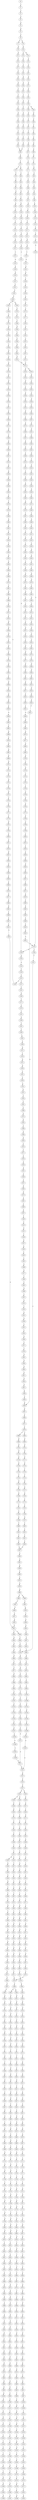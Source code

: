 strict digraph  {
	S0 -> S1 [ label = T ];
	S1 -> S2 [ label = T ];
	S2 -> S3 [ label = C ];
	S3 -> S4 [ label = A ];
	S4 -> S5 [ label = A ];
	S5 -> S6 [ label = C ];
	S6 -> S7 [ label = C ];
	S6 -> S8 [ label = T ];
	S7 -> S9 [ label = G ];
	S8 -> S10 [ label = G ];
	S9 -> S11 [ label = G ];
	S10 -> S12 [ label = G ];
	S10 -> S13 [ label = C ];
	S11 -> S14 [ label = C ];
	S12 -> S15 [ label = C ];
	S13 -> S16 [ label = C ];
	S14 -> S17 [ label = C ];
	S15 -> S18 [ label = C ];
	S16 -> S19 [ label = C ];
	S17 -> S20 [ label = C ];
	S18 -> S21 [ label = C ];
	S19 -> S22 [ label = T ];
	S20 -> S23 [ label = A ];
	S21 -> S24 [ label = A ];
	S22 -> S25 [ label = A ];
	S23 -> S26 [ label = G ];
	S24 -> S27 [ label = G ];
	S25 -> S28 [ label = G ];
	S26 -> S29 [ label = T ];
	S27 -> S30 [ label = G ];
	S28 -> S31 [ label = G ];
	S29 -> S32 [ label = T ];
	S30 -> S33 [ label = T ];
	S31 -> S34 [ label = T ];
	S32 -> S35 [ label = G ];
	S33 -> S36 [ label = G ];
	S34 -> S37 [ label = G ];
	S35 -> S38 [ label = T ];
	S36 -> S39 [ label = C ];
	S36 -> S40 [ label = G ];
	S37 -> S41 [ label = T ];
	S38 -> S42 [ label = G ];
	S39 -> S43 [ label = G ];
	S40 -> S44 [ label = G ];
	S41 -> S45 [ label = G ];
	S42 -> S46 [ label = C ];
	S43 -> S47 [ label = C ];
	S44 -> S48 [ label = C ];
	S45 -> S49 [ label = C ];
	S46 -> S50 [ label = G ];
	S47 -> S51 [ label = G ];
	S48 -> S52 [ label = T ];
	S49 -> S53 [ label = G ];
	S50 -> S54 [ label = T ];
	S51 -> S55 [ label = T ];
	S52 -> S56 [ label = T ];
	S53 -> S57 [ label = T ];
	S54 -> S58 [ label = C ];
	S55 -> S59 [ label = C ];
	S56 -> S60 [ label = C ];
	S57 -> S61 [ label = C ];
	S58 -> S62 [ label = G ];
	S59 -> S63 [ label = G ];
	S60 -> S64 [ label = G ];
	S61 -> S65 [ label = G ];
	S62 -> S66 [ label = A ];
	S63 -> S67 [ label = T ];
	S64 -> S68 [ label = A ];
	S65 -> S66 [ label = A ];
	S66 -> S69 [ label = A ];
	S67 -> S70 [ label = G ];
	S68 -> S71 [ label = A ];
	S69 -> S72 [ label = C ];
	S70 -> S73 [ label = C ];
	S71 -> S74 [ label = C ];
	S72 -> S75 [ label = C ];
	S72 -> S76 [ label = A ];
	S73 -> S77 [ label = A ];
	S74 -> S78 [ label = A ];
	S75 -> S79 [ label = T ];
	S76 -> S80 [ label = C ];
	S77 -> S81 [ label = T ];
	S78 -> S82 [ label = C ];
	S79 -> S83 [ label = T ];
	S80 -> S84 [ label = C ];
	S81 -> S85 [ label = C ];
	S82 -> S86 [ label = G ];
	S83 -> S87 [ label = C ];
	S84 -> S88 [ label = C ];
	S85 -> S89 [ label = C ];
	S86 -> S90 [ label = C ];
	S87 -> S91 [ label = G ];
	S88 -> S92 [ label = G ];
	S89 -> S93 [ label = G ];
	S90 -> S94 [ label = G ];
	S91 -> S95 [ label = T ];
	S92 -> S96 [ label = T ];
	S93 -> S97 [ label = C ];
	S94 -> S98 [ label = C ];
	S95 -> S99 [ label = A ];
	S96 -> S100 [ label = A ];
	S97 -> S101 [ label = A ];
	S98 -> S102 [ label = A ];
	S99 -> S103 [ label = C ];
	S100 -> S104 [ label = C ];
	S101 -> S105 [ label = C ];
	S102 -> S106 [ label = C ];
	S103 -> S107 [ label = T ];
	S104 -> S108 [ label = G ];
	S105 -> S109 [ label = G ];
	S106 -> S110 [ label = G ];
	S107 -> S111 [ label = T ];
	S108 -> S112 [ label = T ];
	S109 -> S113 [ label = T ];
	S110 -> S114 [ label = T ];
	S111 -> S115 [ label = C ];
	S112 -> S116 [ label = C ];
	S113 -> S117 [ label = C ];
	S114 -> S118 [ label = C ];
	S115 -> S119 [ label = A ];
	S116 -> S120 [ label = C ];
	S117 -> S121 [ label = G ];
	S118 -> S122 [ label = C ];
	S119 -> S123 [ label = A ];
	S120 -> S124 [ label = A ];
	S121 -> S125 [ label = A ];
	S122 -> S126 [ label = A ];
	S123 -> S127 [ label = G ];
	S124 -> S128 [ label = G ];
	S125 -> S129 [ label = G ];
	S126 -> S130 [ label = G ];
	S127 -> S131 [ label = C ];
	S128 -> S132 [ label = C ];
	S129 -> S133 [ label = C ];
	S130 -> S134 [ label = C ];
	S131 -> S135 [ label = G ];
	S132 -> S136 [ label = G ];
	S133 -> S137 [ label = G ];
	S134 -> S138 [ label = T ];
	S134 -> S136 [ label = G ];
	S135 -> S139 [ label = A ];
	S136 -> S140 [ label = A ];
	S137 -> S141 [ label = A ];
	S138 -> S142 [ label = T ];
	S139 -> S143 [ label = G ];
	S140 -> S144 [ label = G ];
	S141 -> S145 [ label = G ];
	S142 -> S146 [ label = C ];
	S143 -> S147 [ label = T ];
	S144 -> S148 [ label = T ];
	S145 -> S149 [ label = T ];
	S146 -> S150 [ label = A ];
	S147 -> S151 [ label = C ];
	S148 -> S152 [ label = C ];
	S149 -> S153 [ label = C ];
	S150 -> S154 [ label = C ];
	S151 -> S155 [ label = C ];
	S152 -> S156 [ label = C ];
	S152 -> S157 [ label = T ];
	S153 -> S158 [ label = G ];
	S154 -> S159 [ label = G ];
	S155 -> S160 [ label = C ];
	S156 -> S160 [ label = C ];
	S157 -> S161 [ label = C ];
	S158 -> S162 [ label = A ];
	S159 -> S163 [ label = C ];
	S160 -> S164 [ label = T ];
	S160 -> S165 [ label = G ];
	S161 -> S166 [ label = G ];
	S162 -> S167 [ label = A ];
	S163 -> S168 [ label = C ];
	S164 -> S169 [ label = C ];
	S165 -> S170 [ label = C ];
	S166 -> S171 [ label = T ];
	S167 -> S172 [ label = C ];
	S168 -> S173 [ label = C ];
	S169 -> S174 [ label = C ];
	S170 -> S175 [ label = C ];
	S171 -> S176 [ label = C ];
	S172 -> S177 [ label = C ];
	S173 -> S178 [ label = T ];
	S174 -> S179 [ label = G ];
	S175 -> S180 [ label = T ];
	S176 -> S181 [ label = T ];
	S177 -> S182 [ label = T ];
	S178 -> S183 [ label = T ];
	S179 -> S184 [ label = G ];
	S180 -> S185 [ label = G ];
	S181 -> S186 [ label = G ];
	S182 -> S187 [ label = G ];
	S183 -> S188 [ label = C ];
	S184 -> S189 [ label = T ];
	S185 -> S190 [ label = T ];
	S186 -> S191 [ label = T ];
	S187 -> S192 [ label = T ];
	S188 -> S193 [ label = A ];
	S189 -> S194 [ label = C ];
	S190 -> S195 [ label = C ];
	S191 -> S196 [ label = T ];
	S192 -> S197 [ label = C ];
	S193 -> S198 [ label = T ];
	S194 -> S199 [ label = T ];
	S195 -> S200 [ label = G ];
	S196 -> S201 [ label = C ];
	S197 -> S202 [ label = G ];
	S198 -> S203 [ label = C ];
	S199 -> S204 [ label = G ];
	S200 -> S205 [ label = C ];
	S201 -> S206 [ label = C ];
	S202 -> S207 [ label = C ];
	S203 -> S208 [ label = C ];
	S204 -> S209 [ label = G ];
	S205 -> S210 [ label = G ];
	S206 -> S211 [ label = G ];
	S207 -> S212 [ label = G ];
	S208 -> S213 [ label = A ];
	S209 -> S214 [ label = A ];
	S210 -> S215 [ label = C ];
	S211 -> S216 [ label = T ];
	S212 -> S215 [ label = C ];
	S213 -> S217 [ label = G ];
	S214 -> S218 [ label = G ];
	S215 -> S219 [ label = G ];
	S215 -> S220 [ label = A ];
	S216 -> S221 [ label = G ];
	S217 -> S222 [ label = A ];
	S218 -> S223 [ label = G ];
	S219 -> S224 [ label = A ];
	S220 -> S225 [ label = A ];
	S221 -> S226 [ label = G ];
	S222 -> S227 [ label = A ];
	S223 -> S228 [ label = G ];
	S224 -> S229 [ label = G ];
	S225 -> S230 [ label = C ];
	S226 -> S231 [ label = C ];
	S227 -> S232 [ label = C ];
	S228 -> S233 [ label = T ];
	S229 -> S234 [ label = C ];
	S230 -> S235 [ label = C ];
	S231 -> S236 [ label = C ];
	S232 -> S237 [ label = C ];
	S233 -> S238 [ label = G ];
	S234 -> S239 [ label = A ];
	S235 -> S240 [ label = C ];
	S236 -> S241 [ label = C ];
	S237 -> S242 [ label = A ];
	S237 -> S243 [ label = G ];
	S238 -> S244 [ label = T ];
	S239 -> S245 [ label = G ];
	S240 -> S246 [ label = G ];
	S241 -> S247 [ label = G ];
	S242 -> S248 [ label = G ];
	S242 -> S249 [ label = C ];
	S243 -> S250 [ label = G ];
	S244 -> S251 [ label = T ];
	S245 -> S252 [ label = T ];
	S246 -> S253 [ label = T ];
	S247 -> S254 [ label = T ];
	S248 -> S255 [ label = A ];
	S249 -> S256 [ label = C ];
	S250 -> S257 [ label = A ];
	S251 -> S258 [ label = C ];
	S252 -> S259 [ label = G ];
	S253 -> S260 [ label = A ];
	S254 -> S261 [ label = C ];
	S255 -> S262 [ label = C ];
	S256 -> S263 [ label = A ];
	S257 -> S264 [ label = C ];
	S258 -> S265 [ label = C ];
	S259 -> S266 [ label = C ];
	S260 -> S267 [ label = C ];
	S261 -> S268 [ label = C ];
	S262 -> S269 [ label = T ];
	S263 -> S270 [ label = C ];
	S264 -> S271 [ label = G ];
	S265 -> S272 [ label = A ];
	S266 -> S273 [ label = A ];
	S267 -> S274 [ label = A ];
	S268 -> S275 [ label = A ];
	S269 -> S276 [ label = C ];
	S270 -> S277 [ label = C ];
	S271 -> S278 [ label = C ];
	S272 -> S279 [ label = G ];
	S273 -> S280 [ label = A ];
	S274 -> S281 [ label = G ];
	S275 -> S282 [ label = G ];
	S276 -> S283 [ label = C ];
	S277 -> S284 [ label = C ];
	S278 -> S285 [ label = C ];
	S279 -> S286 [ label = C ];
	S280 -> S287 [ label = C ];
	S281 -> S288 [ label = C ];
	S282 -> S289 [ label = T ];
	S283 -> S290 [ label = C ];
	S284 -> S291 [ label = C ];
	S285 -> S292 [ label = C ];
	S286 -> S293 [ label = A ];
	S287 -> S294 [ label = A ];
	S288 -> S295 [ label = A ];
	S289 -> S296 [ label = A ];
	S290 -> S297 [ label = A ];
	S291 -> S298 [ label = T ];
	S292 -> S299 [ label = A ];
	S293 -> S300 [ label = G ];
	S294 -> S301 [ label = G ];
	S295 -> S302 [ label = G ];
	S296 -> S303 [ label = G ];
	S297 -> S304 [ label = T ];
	S298 -> S305 [ label = T ];
	S299 -> S306 [ label = T ];
	S300 -> S307 [ label = A ];
	S301 -> S308 [ label = C ];
	S302 -> S309 [ label = G ];
	S303 -> S310 [ label = C ];
	S304 -> S311 [ label = C ];
	S305 -> S312 [ label = C ];
	S306 -> S313 [ label = C ];
	S307 -> S314 [ label = T ];
	S308 -> S315 [ label = T ];
	S309 -> S316 [ label = T ];
	S310 -> S317 [ label = T ];
	S311 -> S318 [ label = T ];
	S312 -> S319 [ label = C ];
	S312 -> S320 [ label = G ];
	S313 -> S321 [ label = G ];
	S314 -> S322 [ label = A ];
	S315 -> S323 [ label = A ];
	S316 -> S324 [ label = G ];
	S317 -> S325 [ label = C ];
	S318 -> S326 [ label = G ];
	S319 -> S327 [ label = T ];
	S320 -> S328 [ label = A ];
	S321 -> S329 [ label = T ];
	S322 -> S330 [ label = A ];
	S323 -> S331 [ label = C ];
	S324 -> S332 [ label = C ];
	S325 -> S333 [ label = C ];
	S326 -> S334 [ label = C ];
	S327 -> S335 [ label = G ];
	S328 -> S336 [ label = T ];
	S329 -> S337 [ label = C ];
	S330 -> S338 [ label = A ];
	S331 -> S339 [ label = G ];
	S332 -> S340 [ label = A ];
	S333 -> S341 [ label = A ];
	S334 -> S342 [ label = C ];
	S335 -> S343 [ label = T ];
	S336 -> S344 [ label = C ];
	S337 -> S345 [ label = C ];
	S338 -> S346 [ label = A ];
	S339 -> S347 [ label = A ];
	S340 -> S348 [ label = C ];
	S341 -> S349 [ label = C ];
	S342 -> S350 [ label = A ];
	S343 -> S351 [ label = C ];
	S344 -> S352 [ label = G ];
	S345 -> S353 [ label = T ];
	S346 -> S354 [ label = A ];
	S347 -> S355 [ label = G ];
	S348 -> S356 [ label = G ];
	S349 -> S357 [ label = C ];
	S350 -> S358 [ label = G ];
	S351 -> S359 [ label = C ];
	S352 -> S360 [ label = T ];
	S353 -> S361 [ label = C ];
	S354 -> S362 [ label = C ];
	S355 -> S363 [ label = A ];
	S356 -> S364 [ label = C ];
	S357 -> S365 [ label = G ];
	S358 -> S366 [ label = T ];
	S359 -> S367 [ label = T ];
	S360 -> S368 [ label = T ];
	S361 -> S369 [ label = T ];
	S362 -> S370 [ label = T ];
	S363 -> S371 [ label = A ];
	S364 -> S372 [ label = G ];
	S365 -> S373 [ label = G ];
	S366 -> S374 [ label = C ];
	S367 -> S375 [ label = T ];
	S368 -> S376 [ label = T ];
	S369 -> S377 [ label = T ];
	S370 -> S378 [ label = T ];
	S371 -> S379 [ label = C ];
	S372 -> S380 [ label = G ];
	S373 -> S381 [ label = A ];
	S374 -> S382 [ label = G ];
	S375 -> S383 [ label = G ];
	S376 -> S384 [ label = G ];
	S377 -> S385 [ label = C ];
	S378 -> S386 [ label = T ];
	S379 -> S387 [ label = T ];
	S380 -> S388 [ label = T ];
	S381 -> S389 [ label = C ];
	S382 -> S390 [ label = T ];
	S383 -> S391 [ label = T ];
	S384 -> S392 [ label = T ];
	S385 -> S393 [ label = T ];
	S386 -> S394 [ label = G ];
	S387 -> S395 [ label = G ];
	S388 -> S396 [ label = G ];
	S389 -> S397 [ label = G ];
	S390 -> S398 [ label = A ];
	S391 -> S399 [ label = A ];
	S392 -> S400 [ label = A ];
	S393 -> S401 [ label = C ];
	S394 -> S402 [ label = C ];
	S395 -> S403 [ label = G ];
	S396 -> S404 [ label = C ];
	S397 -> S405 [ label = T ];
	S398 -> S406 [ label = A ];
	S399 -> S407 [ label = G ];
	S400 -> S408 [ label = G ];
	S401 -> S409 [ label = G ];
	S402 -> S410 [ label = C ];
	S403 -> S411 [ label = C ];
	S404 -> S412 [ label = C ];
	S405 -> S413 [ label = C ];
	S406 -> S414 [ label = G ];
	S407 -> S415 [ label = G ];
	S408 -> S416 [ label = G ];
	S409 -> S417 [ label = G ];
	S410 -> S418 [ label = G ];
	S411 -> S419 [ label = G ];
	S412 -> S420 [ label = G ];
	S413 -> S421 [ label = G ];
	S414 -> S422 [ label = A ];
	S415 -> S423 [ label = A ];
	S416 -> S424 [ label = A ];
	S417 -> S425 [ label = A ];
	S418 -> S426 [ label = T ];
	S419 -> S427 [ label = C ];
	S420 -> S428 [ label = C ];
	S421 -> S429 [ label = T ];
	S422 -> S430 [ label = C ];
	S423 -> S431 [ label = G ];
	S424 -> S432 [ label = A ];
	S425 -> S433 [ label = G ];
	S426 -> S434 [ label = A ];
	S427 -> S435 [ label = A ];
	S428 -> S436 [ label = A ];
	S429 -> S437 [ label = G ];
	S430 -> S438 [ label = G ];
	S431 -> S439 [ label = A ];
	S432 -> S440 [ label = A ];
	S433 -> S441 [ label = A ];
	S434 -> S442 [ label = G ];
	S435 -> S443 [ label = G ];
	S436 -> S444 [ label = A ];
	S437 -> S445 [ label = A ];
	S438 -> S446 [ label = G ];
	S439 -> S447 [ label = G ];
	S440 -> S448 [ label = G ];
	S441 -> S449 [ label = G ];
	S442 -> S450 [ label = C ];
	S443 -> S451 [ label = C ];
	S444 -> S452 [ label = C ];
	S445 -> S453 [ label = C ];
	S446 -> S454 [ label = C ];
	S447 -> S455 [ label = G ];
	S448 -> S456 [ label = G ];
	S449 -> S457 [ label = G ];
	S450 -> S458 [ label = C ];
	S451 -> S459 [ label = G ];
	S452 -> S460 [ label = C ];
	S453 -> S461 [ label = C ];
	S454 -> S462 [ label = T ];
	S455 -> S463 [ label = T ];
	S456 -> S464 [ label = T ];
	S457 -> S465 [ label = T ];
	S458 -> S466 [ label = G ];
	S459 -> S467 [ label = G ];
	S460 -> S468 [ label = A ];
	S461 -> S469 [ label = G ];
	S462 -> S470 [ label = C ];
	S463 -> S471 [ label = C ];
	S464 -> S472 [ label = C ];
	S465 -> S473 [ label = C ];
	S466 -> S474 [ label = G ];
	S467 -> S475 [ label = G ];
	S468 -> S476 [ label = G ];
	S469 -> S477 [ label = G ];
	S470 -> S478 [ label = T ];
	S471 -> S479 [ label = C ];
	S472 -> S480 [ label = C ];
	S473 -> S479 [ label = C ];
	S474 -> S481 [ label = T ];
	S475 -> S482 [ label = T ];
	S476 -> S483 [ label = T ];
	S477 -> S484 [ label = T ];
	S478 -> S485 [ label = C ];
	S479 -> S486 [ label = C ];
	S480 -> S487 [ label = C ];
	S481 -> S488 [ label = G ];
	S482 -> S489 [ label = G ];
	S483 -> S490 [ label = C ];
	S484 -> S491 [ label = C ];
	S485 -> S492 [ label = G ];
	S486 -> S493 [ label = A ];
	S486 -> S494 [ label = G ];
	S487 -> S495 [ label = G ];
	S488 -> S496 [ label = A ];
	S489 -> S497 [ label = C ];
	S490 -> S498 [ label = G ];
	S491 -> S499 [ label = G ];
	S492 -> S500 [ label = A ];
	S493 -> S501 [ label = G ];
	S494 -> S502 [ label = G ];
	S495 -> S503 [ label = A ];
	S496 -> S504 [ label = C ];
	S497 -> S505 [ label = C ];
	S498 -> S506 [ label = C ];
	S499 -> S507 [ label = C ];
	S500 -> S508 [ label = A ];
	S501 -> S509 [ label = A ];
	S502 -> S510 [ label = A ];
	S503 -> S511 [ label = A ];
	S504 -> S512 [ label = G ];
	S505 -> S513 [ label = G ];
	S506 -> S514 [ label = G ];
	S507 -> S515 [ label = G ];
	S508 -> S516 [ label = G ];
	S509 -> S517 [ label = G ];
	S510 -> S518 [ label = G ];
	S511 -> S519 [ label = G ];
	S512 -> S520 [ label = T ];
	S513 -> S521 [ label = C ];
	S514 -> S522 [ label = C ];
	S515 -> S523 [ label = T ];
	S516 -> S524 [ label = T ];
	S517 -> S525 [ label = C ];
	S518 -> S526 [ label = G ];
	S519 -> S527 [ label = T ];
	S520 -> S528 [ label = G ];
	S521 -> S529 [ label = C ];
	S522 -> S530 [ label = A ];
	S523 -> S531 [ label = A ];
	S524 -> S532 [ label = C ];
	S525 -> S533 [ label = C ];
	S526 -> S534 [ label = C ];
	S527 -> S535 [ label = C ];
	S528 -> S536 [ label = G ];
	S529 -> S537 [ label = G ];
	S530 -> S538 [ label = G ];
	S531 -> S539 [ label = G ];
	S532 -> S540 [ label = G ];
	S533 -> S541 [ label = A ];
	S534 -> S542 [ label = G ];
	S535 -> S543 [ label = G ];
	S536 -> S544 [ label = G ];
	S537 -> S545 [ label = G ];
	S538 -> S546 [ label = C ];
	S539 -> S547 [ label = C ];
	S540 -> S548 [ label = C ];
	S541 -> S549 [ label = C ];
	S542 -> S550 [ label = T ];
	S543 -> S551 [ label = A ];
	S544 -> S552 [ label = T ];
	S545 -> S553 [ label = T ];
	S546 -> S554 [ label = C ];
	S547 -> S555 [ label = C ];
	S548 -> S556 [ label = G ];
	S549 -> S557 [ label = G ];
	S550 -> S558 [ label = G ];
	S551 -> S559 [ label = G ];
	S552 -> S560 [ label = A ];
	S553 -> S561 [ label = G ];
	S554 -> S562 [ label = G ];
	S555 -> S563 [ label = G ];
	S556 -> S564 [ label = G ];
	S557 -> S565 [ label = G ];
	S558 -> S566 [ label = G ];
	S559 -> S567 [ label = G ];
	S560 -> S568 [ label = C ];
	S561 -> S569 [ label = G ];
	S562 -> S570 [ label = G ];
	S563 -> S571 [ label = C ];
	S564 -> S572 [ label = C ];
	S565 -> S573 [ label = T ];
	S566 -> S574 [ label = T ];
	S567 -> S575 [ label = T ];
	S568 -> S576 [ label = T ];
	S569 -> S577 [ label = T ];
	S570 -> S578 [ label = T ];
	S571 -> S579 [ label = T ];
	S572 -> S580 [ label = T ];
	S573 -> S581 [ label = T ];
	S574 -> S582 [ label = A ];
	S575 -> S583 [ label = A ];
	S576 -> S584 [ label = A ];
	S577 -> S585 [ label = G ];
	S578 -> S586 [ label = G ];
	S579 -> S587 [ label = G ];
	S580 -> S588 [ label = A ];
	S581 -> S589 [ label = A ];
	S582 -> S590 [ label = T ];
	S583 -> S591 [ label = T ];
	S584 -> S592 [ label = T ];
	S585 -> S593 [ label = G ];
	S586 -> S594 [ label = G ];
	S587 -> S595 [ label = G ];
	S588 -> S596 [ label = T ];
	S589 -> S597 [ label = C ];
	S590 -> S598 [ label = G ];
	S591 -> S599 [ label = A ];
	S592 -> S600 [ label = T ];
	S593 -> S601 [ label = A ];
	S594 -> S602 [ label = A ];
	S595 -> S603 [ label = A ];
	S596 -> S604 [ label = A ];
	S597 -> S605 [ label = T ];
	S598 -> S606 [ label = A ];
	S599 -> S607 [ label = A ];
	S600 -> S608 [ label = G ];
	S601 -> S609 [ label = A ];
	S602 -> S610 [ label = A ];
	S603 -> S611 [ label = A ];
	S604 -> S612 [ label = G ];
	S605 -> S613 [ label = G ];
	S606 -> S614 [ label = G ];
	S607 -> S615 [ label = G ];
	S608 -> S616 [ label = G ];
	S609 -> S617 [ label = C ];
	S610 -> S618 [ label = G ];
	S611 -> S619 [ label = G ];
	S612 -> S620 [ label = T ];
	S613 -> S621 [ label = C ];
	S614 -> S622 [ label = C ];
	S615 -> S623 [ label = T ];
	S616 -> S624 [ label = A ];
	S617 -> S625 [ label = C ];
	S618 -> S626 [ label = A ];
	S619 -> S627 [ label = A ];
	S620 -> S628 [ label = A ];
	S621 -> S629 [ label = A ];
	S622 -> S630 [ label = G ];
	S623 -> S631 [ label = C ];
	S624 -> S632 [ label = A ];
	S625 -> S633 [ label = T ];
	S626 -> S634 [ label = A ];
	S627 -> S635 [ label = A ];
	S628 -> S636 [ label = G ];
	S629 -> S637 [ label = G ];
	S630 -> S638 [ label = G ];
	S631 -> S639 [ label = G ];
	S632 -> S640 [ label = C ];
	S633 -> S641 [ label = C ];
	S634 -> S642 [ label = C ];
	S635 -> S643 [ label = C ];
	S636 -> S644 [ label = C ];
	S637 -> S645 [ label = A ];
	S638 -> S646 [ label = T ];
	S639 -> S647 [ label = T ];
	S640 -> S648 [ label = G ];
	S641 -> S649 [ label = G ];
	S642 -> S650 [ label = G ];
	S643 -> S650 [ label = G ];
	S644 -> S651 [ label = C ];
	S645 -> S652 [ label = C ];
	S646 -> S653 [ label = C ];
	S647 -> S654 [ label = G ];
	S648 -> S655 [ label = G ];
	S649 -> S656 [ label = G ];
	S650 -> S657 [ label = G ];
	S651 -> S658 [ label = G ];
	S652 -> S659 [ label = G ];
	S653 -> S660 [ label = G ];
	S654 -> S661 [ label = G ];
	S655 -> S662 [ label = T ];
	S656 -> S663 [ label = C ];
	S657 -> S664 [ label = C ];
	S658 -> S665 [ label = A ];
	S659 -> S666 [ label = G ];
	S660 -> S667 [ label = C ];
	S661 -> S668 [ label = T ];
	S662 -> S669 [ label = A ];
	S663 -> S670 [ label = A ];
	S664 -> S671 [ label = A ];
	S665 -> S672 [ label = A ];
	S666 -> S673 [ label = A ];
	S667 -> S674 [ label = A ];
	S668 -> S675 [ label = A ];
	S669 -> S676 [ label = C ];
	S670 -> S677 [ label = C ];
	S671 -> S678 [ label = C ];
	S672 -> S679 [ label = A ];
	S673 -> S680 [ label = C ];
	S674 -> S681 [ label = C ];
	S675 -> S682 [ label = C ];
	S676 -> S683 [ label = G ];
	S677 -> S684 [ label = G ];
	S678 -> S685 [ label = C ];
	S678 -> S686 [ label = T ];
	S679 -> S687 [ label = C ];
	S680 -> S688 [ label = A ];
	S681 -> S689 [ label = G ];
	S682 -> S690 [ label = C ];
	S683 -> S691 [ label = A ];
	S684 -> S692 [ label = C ];
	S685 -> S693 [ label = G ];
	S686 -> S694 [ label = G ];
	S687 -> S695 [ label = C ];
	S688 -> S696 [ label = C ];
	S689 -> S697 [ label = C ];
	S690 -> S698 [ label = G ];
	S691 -> S699 [ label = A ];
	S692 -> S700 [ label = G ];
	S693 -> S701 [ label = G ];
	S694 -> S702 [ label = G ];
	S695 -> S703 [ label = C ];
	S696 -> S704 [ label = A ];
	S697 -> S705 [ label = G ];
	S698 -> S706 [ label = G ];
	S699 -> S707 [ label = G ];
	S700 -> S708 [ label = C ];
	S701 -> S709 [ label = G ];
	S702 -> S710 [ label = G ];
	S703 -> S711 [ label = C ];
	S704 -> S712 [ label = C ];
	S705 -> S713 [ label = C ];
	S706 -> S714 [ label = T ];
	S707 -> S715 [ label = A ];
	S708 -> S716 [ label = G ];
	S709 -> S717 [ label = A ];
	S710 -> S718 [ label = A ];
	S711 -> S719 [ label = G ];
	S712 -> S720 [ label = C ];
	S713 -> S721 [ label = G ];
	S714 -> S722 [ label = G ];
	S715 -> S723 [ label = A ];
	S716 -> S724 [ label = C ];
	S717 -> S725 [ label = A ];
	S718 -> S726 [ label = A ];
	S719 -> S727 [ label = A ];
	S720 -> S728 [ label = T ];
	S721 -> S729 [ label = G ];
	S722 -> S730 [ label = G ];
	S723 -> S731 [ label = G ];
	S724 -> S732 [ label = G ];
	S725 -> S733 [ label = T ];
	S726 -> S734 [ label = C ];
	S727 -> S735 [ label = C ];
	S728 -> S736 [ label = C ];
	S729 -> S737 [ label = C ];
	S730 -> S738 [ label = T ];
	S731 -> S739 [ label = T ];
	S732 -> S740 [ label = T ];
	S733 -> S741 [ label = T ];
	S734 -> S742 [ label = T ];
	S735 -> S743 [ label = T ];
	S736 -> S744 [ label = T ];
	S737 -> S745 [ label = T ];
	S738 -> S746 [ label = T ];
	S739 -> S747 [ label = G ];
	S740 -> S748 [ label = C ];
	S741 -> S749 [ label = G ];
	S742 -> S750 [ label = G ];
	S743 -> S751 [ label = A ];
	S744 -> S752 [ label = A ];
	S745 -> S753 [ label = G ];
	S746 -> S754 [ label = A ];
	S747 -> S755 [ label = T ];
	S748 -> S756 [ label = G ];
	S749 -> S757 [ label = A ];
	S750 -> S758 [ label = G ];
	S751 -> S759 [ label = G ];
	S752 -> S760 [ label = G ];
	S753 -> S761 [ label = G ];
	S754 -> S762 [ label = G ];
	S755 -> S763 [ label = C ];
	S756 -> S764 [ label = A ];
	S757 -> S765 [ label = A ];
	S758 -> S766 [ label = A ];
	S759 -> S767 [ label = A ];
	S760 -> S768 [ label = A ];
	S761 -> S769 [ label = A ];
	S762 -> S770 [ label = A ];
	S763 -> S771 [ label = C ];
	S764 -> S772 [ label = C ];
	S765 -> S773 [ label = C ];
	S766 -> S774 [ label = C ];
	S767 -> S775 [ label = A ];
	S768 -> S776 [ label = A ];
	S769 -> S777 [ label = A ];
	S770 -> S778 [ label = A ];
	S771 -> S779 [ label = T ];
	S772 -> S780 [ label = G ];
	S773 -> S781 [ label = C ];
	S774 -> S782 [ label = C ];
	S775 -> S783 [ label = T ];
	S776 -> S784 [ label = C ];
	S777 -> S785 [ label = T ];
	S778 -> S786 [ label = G ];
	S779 -> S787 [ label = G ];
	S780 -> S788 [ label = C ];
	S781 -> S789 [ label = C ];
	S782 -> S790 [ label = C ];
	S783 -> S791 [ label = C ];
	S784 -> S792 [ label = G ];
	S785 -> S793 [ label = G ];
	S786 -> S794 [ label = G ];
	S787 -> S795 [ label = G ];
	S788 -> S796 [ label = G ];
	S789 -> S797 [ label = G ];
	S790 -> S798 [ label = G ];
	S791 -> S799 [ label = G ];
	S792 -> S800 [ label = A ];
	S793 -> S801 [ label = G ];
	S794 -> S802 [ label = G ];
	S795 -> S803 [ label = C ];
	S796 -> S804 [ label = C ];
	S797 -> S805 [ label = T ];
	S798 -> S806 [ label = T ];
	S799 -> S807 [ label = G ];
	S800 -> S808 [ label = G ];
	S801 -> S809 [ label = G ];
	S802 -> S810 [ label = G ];
	S803 -> S811 [ label = C ];
	S804 -> S812 [ label = C ];
	S805 -> S813 [ label = C ];
	S806 -> S814 [ label = C ];
	S807 -> S815 [ label = G ];
	S808 -> S816 [ label = G ];
	S809 -> S817 [ label = G ];
	S810 -> S818 [ label = G ];
	S811 -> S819 [ label = T ];
	S812 -> S820 [ label = T ];
	S813 -> S821 [ label = T ];
	S814 -> S822 [ label = T ];
	S815 -> S823 [ label = T ];
	S816 -> S824 [ label = T ];
	S817 -> S825 [ label = T ];
	S818 -> S826 [ label = T ];
	S819 -> S827 [ label = G ];
	S820 -> S828 [ label = C ];
	S821 -> S829 [ label = C ];
	S822 -> S830 [ label = C ];
	S823 -> S831 [ label = A ];
	S824 -> S832 [ label = G ];
	S825 -> S833 [ label = C ];
	S826 -> S834 [ label = C ];
	S827 -> S835 [ label = G ];
	S828 -> S836 [ label = G ];
	S829 -> S837 [ label = G ];
	S830 -> S837 [ label = G ];
	S831 -> S838 [ label = T ];
	S832 -> S839 [ label = T ];
	S833 -> S840 [ label = C ];
	S834 -> S841 [ label = C ];
	S835 -> S842 [ label = G ];
	S836 -> S843 [ label = G ];
	S837 -> S844 [ label = G ];
	S838 -> S845 [ label = C ];
	S839 -> S846 [ label = C ];
	S840 -> S847 [ label = G ];
	S841 -> S848 [ label = G ];
	S842 -> S849 [ label = T ];
	S843 -> S850 [ label = G ];
	S844 -> S851 [ label = C ];
	S845 -> S852 [ label = C ];
	S846 -> S853 [ label = C ];
	S847 -> S854 [ label = C ];
	S848 -> S855 [ label = T ];
	S849 -> S856 [ label = C ];
	S850 -> S857 [ label = C ];
	S851 -> S858 [ label = A ];
	S852 -> S859 [ label = C ];
	S853 -> S860 [ label = C ];
	S854 -> S861 [ label = C ];
	S855 -> S862 [ label = C ];
	S856 -> S863 [ label = C ];
	S857 -> S864 [ label = T ];
	S858 -> S865 [ label = C ];
	S859 -> S866 [ label = G ];
	S860 -> S867 [ label = T ];
	S861 -> S868 [ label = G ];
	S862 -> S869 [ label = G ];
	S863 -> S870 [ label = C ];
	S864 -> S871 [ label = C ];
	S865 -> S872 [ label = C ];
	S866 -> S873 [ label = A ];
	S867 -> S874 [ label = G ];
	S868 -> S875 [ label = G ];
	S869 -> S876 [ label = G ];
	S870 -> S877 [ label = G ];
	S871 -> S878 [ label = A ];
	S872 -> S879 [ label = G ];
	S873 -> S880 [ label = A ];
	S874 -> S881 [ label = T ];
	S875 -> S882 [ label = A ];
	S876 -> S883 [ label = A ];
	S877 -> S884 [ label = A ];
	S878 -> S885 [ label = C ];
	S879 -> S886 [ label = A ];
	S880 -> S887 [ label = A ];
	S881 -> S888 [ label = C ];
	S882 -> S889 [ label = A ];
	S883 -> S890 [ label = A ];
	S884 -> S891 [ label = G ];
	S885 -> S892 [ label = G ];
	S886 -> S893 [ label = G ];
	S886 -> S894 [ label = A ];
	S887 -> S895 [ label = G ];
	S888 -> S896 [ label = C ];
	S889 -> S897 [ label = C ];
	S890 -> S898 [ label = C ];
	S891 -> S899 [ label = T ];
	S892 -> S900 [ label = T ];
	S893 -> S901 [ label = T ];
	S894 -> S902 [ label = T ];
	S895 -> S903 [ label = T ];
	S896 -> S904 [ label = T ];
	S897 -> S905 [ label = T ];
	S898 -> S906 [ label = T ];
	S899 -> S907 [ label = C ];
	S900 -> S908 [ label = C ];
	S901 -> S909 [ label = C ];
	S902 -> S910 [ label = G ];
	S903 -> S911 [ label = G ];
	S904 -> S912 [ label = A ];
	S905 -> S913 [ label = G ];
	S906 -> S914 [ label = A ];
	S907 -> S915 [ label = C ];
	S908 -> S916 [ label = C ];
	S909 -> S917 [ label = C ];
	S910 -> S918 [ label = T ];
	S911 -> S919 [ label = T ];
	S912 -> S920 [ label = C ];
	S913 -> S921 [ label = C ];
	S914 -> S922 [ label = C ];
	S915 -> S923 [ label = A ];
	S916 -> S924 [ label = A ];
	S917 -> S925 [ label = A ];
	S918 -> S926 [ label = A ];
	S919 -> S927 [ label = C ];
	S920 -> S928 [ label = T ];
	S921 -> S929 [ label = A ];
	S922 -> S930 [ label = A ];
	S923 -> S931 [ label = G ];
	S924 -> S932 [ label = G ];
	S925 -> S931 [ label = G ];
	S926 -> S933 [ label = G ];
	S927 -> S934 [ label = G ];
	S928 -> S935 [ label = A ];
	S929 -> S936 [ label = A ];
	S930 -> S937 [ label = A ];
	S931 -> S938 [ label = T ];
	S931 -> S939 [ label = C ];
	S932 -> S134 [ label = C ];
	S933 -> S940 [ label = T ];
	S934 -> S941 [ label = T ];
	S935 -> S942 [ label = C ];
	S936 -> S943 [ label = C ];
	S937 -> S944 [ label = C ];
	S938 -> S945 [ label = A ];
	S939 -> S946 [ label = T ];
	S940 -> S947 [ label = T ];
	S941 -> S948 [ label = C ];
	S942 -> S949 [ label = C ];
	S943 -> S950 [ label = C ];
	S944 -> S951 [ label = G ];
	S945 -> S952 [ label = G ];
	S946 -> S953 [ label = T ];
	S947 -> S954 [ label = T ];
	S948 -> S955 [ label = G ];
	S949 -> S956 [ label = A ];
	S950 -> S957 [ label = A ];
	S951 -> S958 [ label = A ];
	S952 -> S959 [ label = G ];
	S953 -> S146 [ label = C ];
	S954 -> S960 [ label = C ];
	S955 -> S961 [ label = G ];
	S956 -> S962 [ label = G ];
	S957 -> S963 [ label = G ];
	S958 -> S964 [ label = A ];
	S959 -> S965 [ label = G ];
	S960 -> S966 [ label = A ];
	S961 -> S967 [ label = A ];
	S962 -> S968 [ label = G ];
	S963 -> S969 [ label = A ];
	S964 -> S970 [ label = A ];
	S965 -> S971 [ label = T ];
	S966 -> S972 [ label = C ];
	S967 -> S973 [ label = A ];
	S968 -> S974 [ label = A ];
	S969 -> S975 [ label = A ];
	S970 -> S976 [ label = A ];
	S971 -> S977 [ label = C ];
	S972 -> S978 [ label = T ];
	S973 -> S979 [ label = C ];
	S974 -> S980 [ label = G ];
	S975 -> S981 [ label = C ];
	S976 -> S982 [ label = C ];
	S977 -> S983 [ label = A ];
	S978 -> S984 [ label = C ];
	S979 -> S985 [ label = A ];
	S980 -> S986 [ label = A ];
	S981 -> S987 [ label = A ];
	S982 -> S988 [ label = A ];
	S983 -> S989 [ label = C ];
	S984 -> S990 [ label = C ];
	S985 -> S991 [ label = G ];
	S986 -> S992 [ label = G ];
	S987 -> S993 [ label = G ];
	S988 -> S994 [ label = G ];
	S989 -> S995 [ label = T ];
	S990 -> S996 [ label = T ];
	S991 -> S997 [ label = G ];
	S992 -> S998 [ label = T ];
	S993 -> S999 [ label = C ];
	S994 -> S1000 [ label = A ];
	S995 -> S1001 [ label = C ];
	S996 -> S1002 [ label = T ];
	S997 -> S1003 [ label = A ];
	S998 -> S1004 [ label = C ];
	S999 -> S1005 [ label = C ];
	S1000 -> S1006 [ label = A ];
	S1001 -> S1007 [ label = G ];
	S1002 -> S1008 [ label = T ];
	S1003 -> S1009 [ label = A ];
	S1004 -> S1010 [ label = A ];
	S1005 -> S1011 [ label = G ];
	S1006 -> S1012 [ label = G ];
	S1007 -> S1013 [ label = C ];
	S1008 -> S1014 [ label = C ];
	S1009 -> S1015 [ label = T ];
	S1010 -> S1016 [ label = G ];
	S1011 -> S1017 [ label = T ];
	S1012 -> S1018 [ label = G ];
	S1013 -> S1019 [ label = T ];
	S1014 -> S1020 [ label = A ];
	S1015 -> S1021 [ label = A ];
	S1016 -> S1022 [ label = G ];
	S1017 -> S1023 [ label = C ];
	S1018 -> S1024 [ label = G ];
	S1019 -> S1025 [ label = T ];
	S1020 -> S1026 [ label = T ];
	S1021 -> S1027 [ label = G ];
	S1022 -> S1028 [ label = A ];
	S1023 -> S1029 [ label = C ];
	S1024 -> S1030 [ label = G ];
	S1025 -> S1031 [ label = C ];
	S1026 -> S1032 [ label = C ];
	S1027 -> S1033 [ label = T ];
	S1028 -> S1034 [ label = C ];
	S1029 -> S1035 [ label = T ];
	S1030 -> S1036 [ label = T ];
	S1031 -> S1037 [ label = A ];
	S1032 -> S1038 [ label = C ];
	S1033 -> S1039 [ label = C ];
	S1034 -> S1040 [ label = C ];
	S1035 -> S1041 [ label = C ];
	S1036 -> S1042 [ label = C ];
	S1037 -> S1043 [ label = T ];
	S1038 -> S1044 [ label = A ];
	S1039 -> S1045 [ label = T ];
	S1040 -> S1046 [ label = A ];
	S1041 -> S1047 [ label = T ];
	S1042 -> S1048 [ label = T ];
	S1043 -> S1049 [ label = C ];
	S1044 -> S1050 [ label = G ];
	S1045 -> S1051 [ label = C ];
	S1046 -> S1052 [ label = G ];
	S1047 -> S1053 [ label = G ];
	S1048 -> S1054 [ label = C ];
	S1049 -> S1055 [ label = C ];
	S1050 -> S222 [ label = A ];
	S1051 -> S1056 [ label = T ];
	S1052 -> S1057 [ label = T ];
	S1053 -> S1058 [ label = T ];
	S1054 -> S1059 [ label = T ];
	S1055 -> S1060 [ label = A ];
	S1056 -> S1061 [ label = C ];
	S1057 -> S1062 [ label = C ];
	S1058 -> S1063 [ label = C ];
	S1059 -> S1064 [ label = C ];
	S1060 -> S217 [ label = G ];
	S1061 -> S1065 [ label = T ];
	S1062 -> S1066 [ label = T ];
	S1063 -> S1067 [ label = G ];
	S1064 -> S1068 [ label = G ];
	S1065 -> S1069 [ label = G ];
	S1066 -> S1070 [ label = C ];
	S1067 -> S1071 [ label = T ];
	S1068 -> S1072 [ label = T ];
	S1069 -> S1073 [ label = A ];
	S1070 -> S1074 [ label = T ];
	S1071 -> S1075 [ label = G ];
	S1072 -> S1076 [ label = G ];
	S1073 -> S1077 [ label = G ];
	S1074 -> S1078 [ label = G ];
	S1075 -> S1079 [ label = G ];
	S1076 -> S1080 [ label = G ];
	S1077 -> S1081 [ label = T ];
	S1078 -> S1082 [ label = T ];
	S1079 -> S1083 [ label = T ];
	S1080 -> S1084 [ label = T ];
	S1081 -> S1085 [ label = A ];
	S1082 -> S1086 [ label = A ];
	S1083 -> S1087 [ label = A ];
	S1084 -> S1088 [ label = A ];
}
